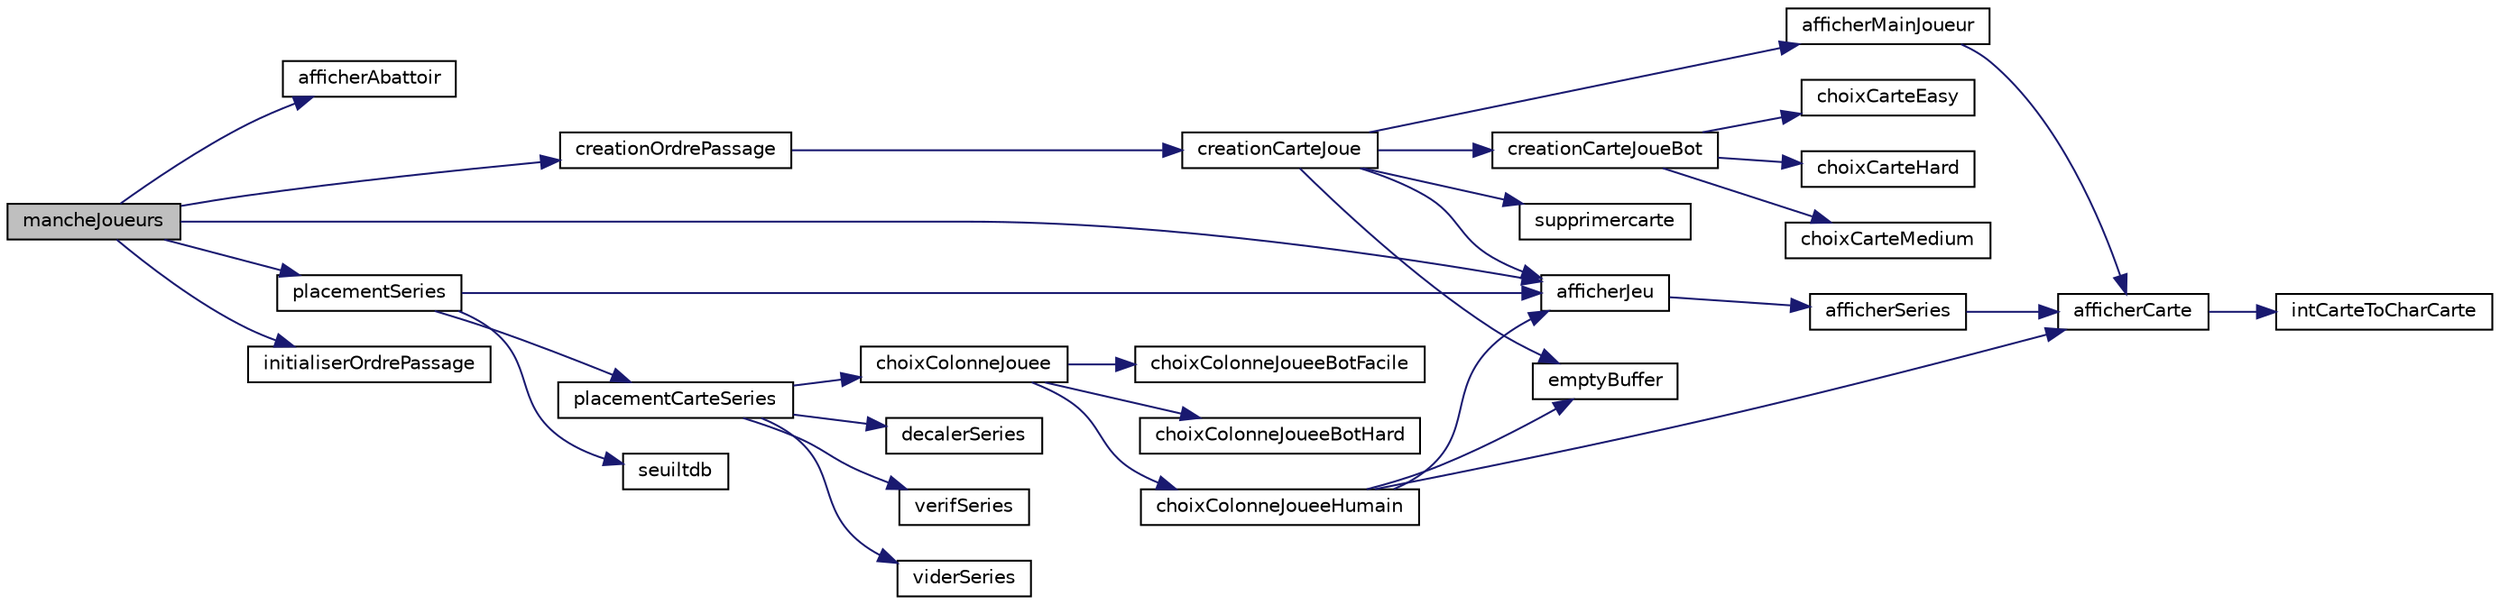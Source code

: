 digraph "mancheJoueurs"
{
 // INTERACTIVE_SVG=YES
 // LATEX_PDF_SIZE
  edge [fontname="Helvetica",fontsize="10",labelfontname="Helvetica",labelfontsize="10"];
  node [fontname="Helvetica",fontsize="10",shape=record];
  rankdir="LR";
  Node1 [label="mancheJoueurs",height=0.2,width=0.4,color="black", fillcolor="grey75", style="filled", fontcolor="black",tooltip=": Lance une manche de 10 tours tant que personne atteint le seuil de tête de boeuf"];
  Node1 -> Node2 [color="midnightblue",fontsize="10",style="solid",fontname="Helvetica"];
  Node2 [label="afficherAbattoir",height=0.2,width=0.4,color="black", fillcolor="white", style="filled",URL="$affichage_8c.html#a8eb1b0830fb69a2ec5e1df4a28efe077",tooltip=": Permet d'afficher l'abbatoir de chaque joueur"];
  Node1 -> Node3 [color="midnightblue",fontsize="10",style="solid",fontname="Helvetica"];
  Node3 [label="afficherJeu",height=0.2,width=0.4,color="black", fillcolor="white", style="filled",URL="$affichage_8c.html#ad8ae09f714faa41165f30307ae3c7cae",tooltip=": Permet d'afficher le jeu"];
  Node3 -> Node4 [color="midnightblue",fontsize="10",style="solid",fontname="Helvetica"];
  Node4 [label="afficherSeries",height=0.2,width=0.4,color="black", fillcolor="white", style="filled",URL="$affichage_8c.html#a8649ef826466c9bdf91bd3d2478e2f93",tooltip=": Permet d'afficher toute les series"];
  Node4 -> Node5 [color="midnightblue",fontsize="10",style="solid",fontname="Helvetica"];
  Node5 [label="afficherCarte",height=0.2,width=0.4,color="black", fillcolor="white", style="filled",URL="$affichage_8c.html#ac6afda7e0a3b7e4947d585fdd27bd293",tooltip="Affiche une carte de manière différente en fonction de son état."];
  Node5 -> Node6 [color="midnightblue",fontsize="10",style="solid",fontname="Helvetica"];
  Node6 [label="intCarteToCharCarte",height=0.2,width=0.4,color="black", fillcolor="white", style="filled",URL="$jeu_8c.html#aaafffa208510d93f7593d9420bad974e",tooltip=": Permet de renvoyer un char \"  1 \" ou \" 10\" selon le int envoyé"];
  Node1 -> Node7 [color="midnightblue",fontsize="10",style="solid",fontname="Helvetica"];
  Node7 [label="creationOrdrePassage",height=0.2,width=0.4,color="black", fillcolor="white", style="filled",URL="$creation_8c.html#aff378f4aefd1cab6793ed7c4e0d2b81f",tooltip=": Permet selon la création d'un tableau de joueur OrdrePassage selon sa carte jouée"];
  Node7 -> Node8 [color="midnightblue",fontsize="10",style="solid",fontname="Helvetica"];
  Node8 [label="creationCarteJoue",height=0.2,width=0.4,color="black", fillcolor="white", style="filled",URL="$creation_8c.html#a6e4331abce43c1b9a445b40f7a176d60",tooltip=": Permet selon le type(bot/humain) de joueur d'attribuer une carte Jouée"];
  Node8 -> Node3 [color="midnightblue",fontsize="10",style="solid",fontname="Helvetica"];
  Node8 -> Node9 [color="midnightblue",fontsize="10",style="solid",fontname="Helvetica"];
  Node9 [label="afficherMainJoueur",height=0.2,width=0.4,color="black", fillcolor="white", style="filled",URL="$affichage_8c.html#ae3df89922f48698b8a6c979aa7384d23",tooltip=": Permet d'afficher la main du joueur"];
  Node9 -> Node5 [color="midnightblue",fontsize="10",style="solid",fontname="Helvetica"];
  Node8 -> Node10 [color="midnightblue",fontsize="10",style="solid",fontname="Helvetica"];
  Node10 [label="creationCarteJoueBot",height=0.2,width=0.4,color="black", fillcolor="white", style="filled",URL="$creation_8c.html#ad0d5ba1a5e4c84cae60d9a492bda1a2b",tooltip=": Choisit la carte à jouer du Bot selon la difficulté"];
  Node10 -> Node11 [color="midnightblue",fontsize="10",style="solid",fontname="Helvetica"];
  Node11 [label="choixCarteEasy",height=0.2,width=0.4,color="black", fillcolor="white", style="filled",URL="$bots_8c.html#a72ace741d7c7854d93d1b8e4c57e7f92",tooltip=": Permet au bot easy de choisir une carte"];
  Node10 -> Node12 [color="midnightblue",fontsize="10",style="solid",fontname="Helvetica"];
  Node12 [label="choixCarteHard",height=0.2,width=0.4,color="black", fillcolor="white", style="filled",URL="$bots_8c.html#a14fe7a0cdd2d16358494f79fed663e67",tooltip="Détermine la carte que choisit le bot de niveau difficile."];
  Node10 -> Node13 [color="midnightblue",fontsize="10",style="solid",fontname="Helvetica"];
  Node13 [label="choixCarteMedium",height=0.2,width=0.4,color="black", fillcolor="white", style="filled",URL="$bots_8c.html#ae2fbb8a907843aadb4686603513a6f59",tooltip=": Permet au bot medium de choisir une carte a jouer"];
  Node8 -> Node14 [color="midnightblue",fontsize="10",style="solid",fontname="Helvetica"];
  Node14 [label="emptyBuffer",height=0.2,width=0.4,color="black", fillcolor="white", style="filled",URL="$jeu_8c.html#a7f81010b16aca3478a4926194a324382",tooltip="Vide le buffer après une saisie."];
  Node8 -> Node15 [color="midnightblue",fontsize="10",style="solid",fontname="Helvetica"];
  Node15 [label="supprimercarte",height=0.2,width=0.4,color="black", fillcolor="white", style="filled",URL="$jeu_8c.html#a84b9ccf562e08983c14c1748297a487a",tooltip=": Enlève une carte choisie d'un tableau de carte"];
  Node1 -> Node16 [color="midnightblue",fontsize="10",style="solid",fontname="Helvetica"];
  Node16 [label="initialiserOrdrePassage",height=0.2,width=0.4,color="black", fillcolor="white", style="filled",URL="$creation_8c.html#abd52540516d15e2cc2927ab115509658",tooltip=": Permet d'initialiser un tableau de joueur OrdrePassage"];
  Node1 -> Node17 [color="midnightblue",fontsize="10",style="solid",fontname="Helvetica"];
  Node17 [label="placementSeries",height=0.2,width=0.4,color="black", fillcolor="white", style="filled",URL="$jeu_8c.html#ac9b1f21935d93846fec6a5e4c3df025b",tooltip=": La procédure récupère l'écart supérieu le plus petit et si la carte jouée est inférieure aux séries"];
  Node17 -> Node3 [color="midnightblue",fontsize="10",style="solid",fontname="Helvetica"];
  Node17 -> Node18 [color="midnightblue",fontsize="10",style="solid",fontname="Helvetica"];
  Node18 [label="placementCarteSeries",height=0.2,width=0.4,color="black", fillcolor="white", style="filled",URL="$jeu_8c.html#affe4632aaedf3a884546d531c9b8af50",tooltip=": Permet de placer la carte selon les séries"];
  Node18 -> Node19 [color="midnightblue",fontsize="10",style="solid",fontname="Helvetica"];
  Node19 [label="choixColonneJouee",height=0.2,width=0.4,color="black", fillcolor="white", style="filled",URL="$jeu_8c.html#a0399f7d61a0eb8a0375456b9e0c84e08",tooltip=": Permet de choisir la colonne selon le type du joueur (humain/bot)"];
  Node19 -> Node20 [color="midnightblue",fontsize="10",style="solid",fontname="Helvetica"];
  Node20 [label="choixColonneJoueeBotFacile",height=0.2,width=0.4,color="black", fillcolor="white", style="filled",URL="$bots_8c.html#aa55a6fa2a82c075519b52459067a6db2",tooltip=": Le bot facile choisit la colonne avec le plus haut nombre de têtes de boeuf"];
  Node19 -> Node21 [color="midnightblue",fontsize="10",style="solid",fontname="Helvetica"];
  Node21 [label="choixColonneJoueeBotHard",height=0.2,width=0.4,color="black", fillcolor="white", style="filled",URL="$bots_8c.html#a1a974eb68657a382e0565490bea2a46d",tooltip=": Permet de choisir la colonne pour le Bot de difficulté Hard"];
  Node19 -> Node22 [color="midnightblue",fontsize="10",style="solid",fontname="Helvetica"];
  Node22 [label="choixColonneJoueeHumain",height=0.2,width=0.4,color="black", fillcolor="white", style="filled",URL="$jeu_8c.html#adbe454c3f60f9360493e35fdcc1b4400",tooltip=": Permet de choisir la colonne de l'humain"];
  Node22 -> Node5 [color="midnightblue",fontsize="10",style="solid",fontname="Helvetica"];
  Node22 -> Node3 [color="midnightblue",fontsize="10",style="solid",fontname="Helvetica"];
  Node22 -> Node14 [color="midnightblue",fontsize="10",style="solid",fontname="Helvetica"];
  Node18 -> Node23 [color="midnightblue",fontsize="10",style="solid",fontname="Helvetica"];
  Node23 [label="decalerSeries",height=0.2,width=0.4,color="black", fillcolor="white", style="filled",URL="$jeu_8c.html#ac293ca501d9cdd17882fa24a2d411404",tooltip=": Permet de placer une carte en haut d'une colonne tout en décalant les autres cartes vers le bas"];
  Node18 -> Node24 [color="midnightblue",fontsize="10",style="solid",fontname="Helvetica"];
  Node24 [label="verifSeries",height=0.2,width=0.4,color="black", fillcolor="white", style="filled",URL="$jeu_8c.html#a4a6b4d3ce1e14ebfa0660ba1d6d19a54",tooltip=": Permet de savoir si la colonne est pleine ou non"];
  Node18 -> Node25 [color="midnightblue",fontsize="10",style="solid",fontname="Helvetica"];
  Node25 [label="viderSeries",height=0.2,width=0.4,color="black", fillcolor="white", style="filled",URL="$jeu_8c.html#ad55a95a47f655e0a60109f5c14229761",tooltip=": Vide la colonne de la série où le Joueur vient placer sa carte inférieur ou 6è carte supérieur et p..."];
  Node17 -> Node26 [color="midnightblue",fontsize="10",style="solid",fontname="Helvetica"];
  Node26 [label="seuiltdb",height=0.2,width=0.4,color="black", fillcolor="white", style="filled",URL="$jeu_8c.html#ac75cc3bbf46231e7e7282d8cdfdb9237",tooltip=": La procédure prend en paramètre un pointeur de Jeux et l'id du joueur a tester"];
}
